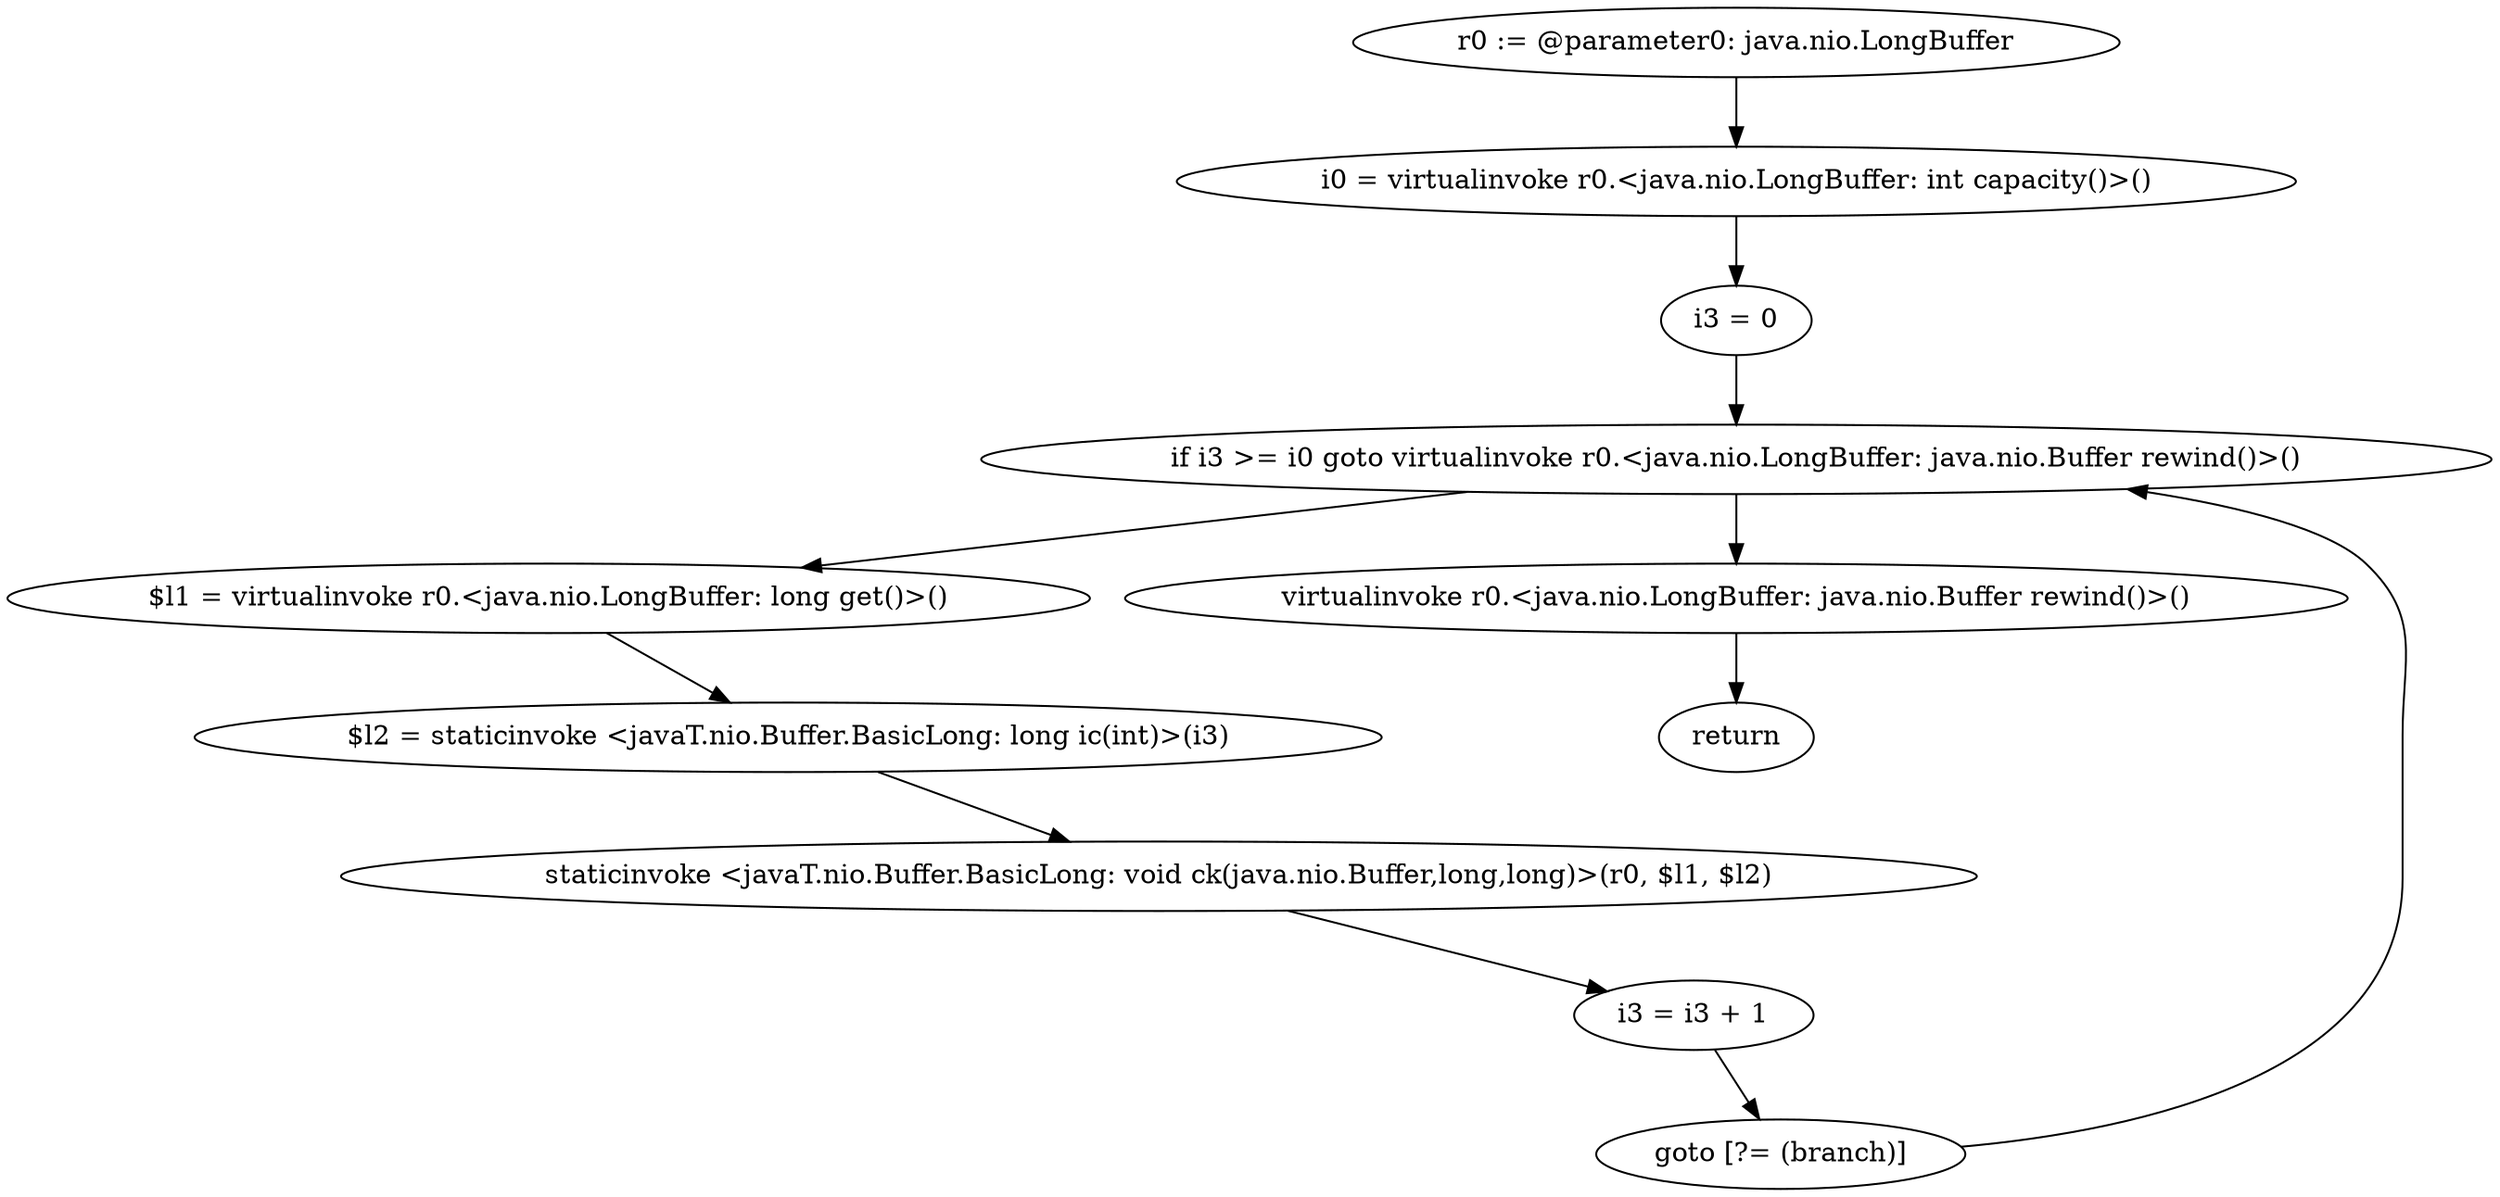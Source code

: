 digraph "unitGraph" {
    "r0 := @parameter0: java.nio.LongBuffer"
    "i0 = virtualinvoke r0.<java.nio.LongBuffer: int capacity()>()"
    "i3 = 0"
    "if i3 >= i0 goto virtualinvoke r0.<java.nio.LongBuffer: java.nio.Buffer rewind()>()"
    "$l1 = virtualinvoke r0.<java.nio.LongBuffer: long get()>()"
    "$l2 = staticinvoke <javaT.nio.Buffer.BasicLong: long ic(int)>(i3)"
    "staticinvoke <javaT.nio.Buffer.BasicLong: void ck(java.nio.Buffer,long,long)>(r0, $l1, $l2)"
    "i3 = i3 + 1"
    "goto [?= (branch)]"
    "virtualinvoke r0.<java.nio.LongBuffer: java.nio.Buffer rewind()>()"
    "return"
    "r0 := @parameter0: java.nio.LongBuffer"->"i0 = virtualinvoke r0.<java.nio.LongBuffer: int capacity()>()";
    "i0 = virtualinvoke r0.<java.nio.LongBuffer: int capacity()>()"->"i3 = 0";
    "i3 = 0"->"if i3 >= i0 goto virtualinvoke r0.<java.nio.LongBuffer: java.nio.Buffer rewind()>()";
    "if i3 >= i0 goto virtualinvoke r0.<java.nio.LongBuffer: java.nio.Buffer rewind()>()"->"$l1 = virtualinvoke r0.<java.nio.LongBuffer: long get()>()";
    "if i3 >= i0 goto virtualinvoke r0.<java.nio.LongBuffer: java.nio.Buffer rewind()>()"->"virtualinvoke r0.<java.nio.LongBuffer: java.nio.Buffer rewind()>()";
    "$l1 = virtualinvoke r0.<java.nio.LongBuffer: long get()>()"->"$l2 = staticinvoke <javaT.nio.Buffer.BasicLong: long ic(int)>(i3)";
    "$l2 = staticinvoke <javaT.nio.Buffer.BasicLong: long ic(int)>(i3)"->"staticinvoke <javaT.nio.Buffer.BasicLong: void ck(java.nio.Buffer,long,long)>(r0, $l1, $l2)";
    "staticinvoke <javaT.nio.Buffer.BasicLong: void ck(java.nio.Buffer,long,long)>(r0, $l1, $l2)"->"i3 = i3 + 1";
    "i3 = i3 + 1"->"goto [?= (branch)]";
    "goto [?= (branch)]"->"if i3 >= i0 goto virtualinvoke r0.<java.nio.LongBuffer: java.nio.Buffer rewind()>()";
    "virtualinvoke r0.<java.nio.LongBuffer: java.nio.Buffer rewind()>()"->"return";
}
